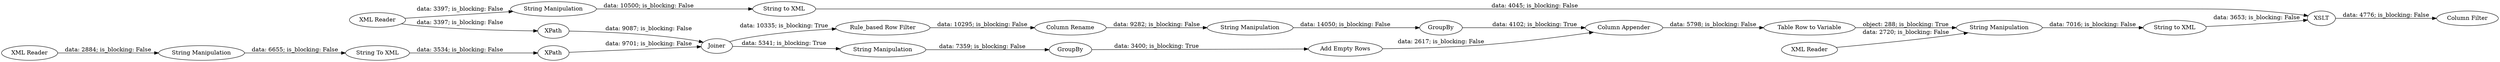 digraph {
	"-3905938385485685541_17" [label="String Manipulation"]
	"-3905938385485685541_55" [label="Column Filter"]
	"-3905938385485685541_50" [label="XML Reader"]
	"-3905938385485685541_41" [label=XPath]
	"-3905938385485685541_47" [label="Add Empty Rows"]
	"-3905938385485685541_26" [label="XML Reader"]
	"-3905938385485685541_22" [label="String Manipulation"]
	"-3905938385485685541_40" [label="Rule_based Row Filter"]
	"-3905938385485685541_54" [label="String To XML"]
	"-3905938385485685541_14" [label="Table Row to Variable"]
	"-3905938385485685541_15" [label="String Manipulation"]
	"-3905938385485685541_16" [label="XML Reader"]
	"-3905938385485685541_39" [label=Joiner]
	"-3905938385485685541_48" [label="String Manipulation"]
	"-3905938385485685541_2" [label="String to XML"]
	"-3905938385485685541_49" [label=GroupBy]
	"-3905938385485685541_53" [label="String Manipulation"]
	"-3905938385485685541_46" [label="Column Appender"]
	"-3905938385485685541_44" [label="Column Rename"]
	"-3905938385485685541_10" [label="String to XML"]
	"-3905938385485685541_37" [label=XPath]
	"-3905938385485685541_13" [label=GroupBy]
	"-3905938385485685541_3" [label=XSLT]
	"-3905938385485685541_26" -> "-3905938385485685541_53" [label="data: 2884; is_blocking: False"]
	"-3905938385485685541_10" -> "-3905938385485685541_3" [label="data: 3653; is_blocking: False"]
	"-3905938385485685541_15" -> "-3905938385485685541_10" [label="data: 7016; is_blocking: False"]
	"-3905938385485685541_47" -> "-3905938385485685541_46" [label="data: 2617; is_blocking: False"]
	"-3905938385485685541_13" -> "-3905938385485685541_46" [label="data: 4102; is_blocking: True"]
	"-3905938385485685541_48" -> "-3905938385485685541_49" [label="data: 7359; is_blocking: False"]
	"-3905938385485685541_53" -> "-3905938385485685541_54" [label="data: 6655; is_blocking: False"]
	"-3905938385485685541_54" -> "-3905938385485685541_41" [label="data: 3534; is_blocking: False"]
	"-3905938385485685541_3" -> "-3905938385485685541_55" [label="data: 4776; is_blocking: False"]
	"-3905938385485685541_37" -> "-3905938385485685541_39" [label="data: 9087; is_blocking: False"]
	"-3905938385485685541_44" -> "-3905938385485685541_17" [label="data: 9282; is_blocking: False"]
	"-3905938385485685541_22" -> "-3905938385485685541_2" [label="data: 10500; is_blocking: False"]
	"-3905938385485685541_2" -> "-3905938385485685541_3" [label="data: 4045; is_blocking: False"]
	"-3905938385485685541_17" -> "-3905938385485685541_13" [label="data: 14050; is_blocking: False"]
	"-3905938385485685541_39" -> "-3905938385485685541_40" [label="data: 10335; is_blocking: True"]
	"-3905938385485685541_49" -> "-3905938385485685541_47" [label="data: 3400; is_blocking: True"]
	"-3905938385485685541_50" -> "-3905938385485685541_15" [label="data: 2720; is_blocking: False"]
	"-3905938385485685541_40" -> "-3905938385485685541_44" [label="data: 10295; is_blocking: False"]
	"-3905938385485685541_16" -> "-3905938385485685541_37" [label="data: 3397; is_blocking: False"]
	"-3905938385485685541_41" -> "-3905938385485685541_39" [label="data: 9701; is_blocking: False"]
	"-3905938385485685541_16" -> "-3905938385485685541_22" [label="data: 3397; is_blocking: False"]
	"-3905938385485685541_39" -> "-3905938385485685541_48" [label="data: 5341; is_blocking: True"]
	"-3905938385485685541_14" -> "-3905938385485685541_15" [label="object: 288; is_blocking: True"]
	"-3905938385485685541_46" -> "-3905938385485685541_14" [label="data: 5798; is_blocking: False"]
	rankdir=LR
}
